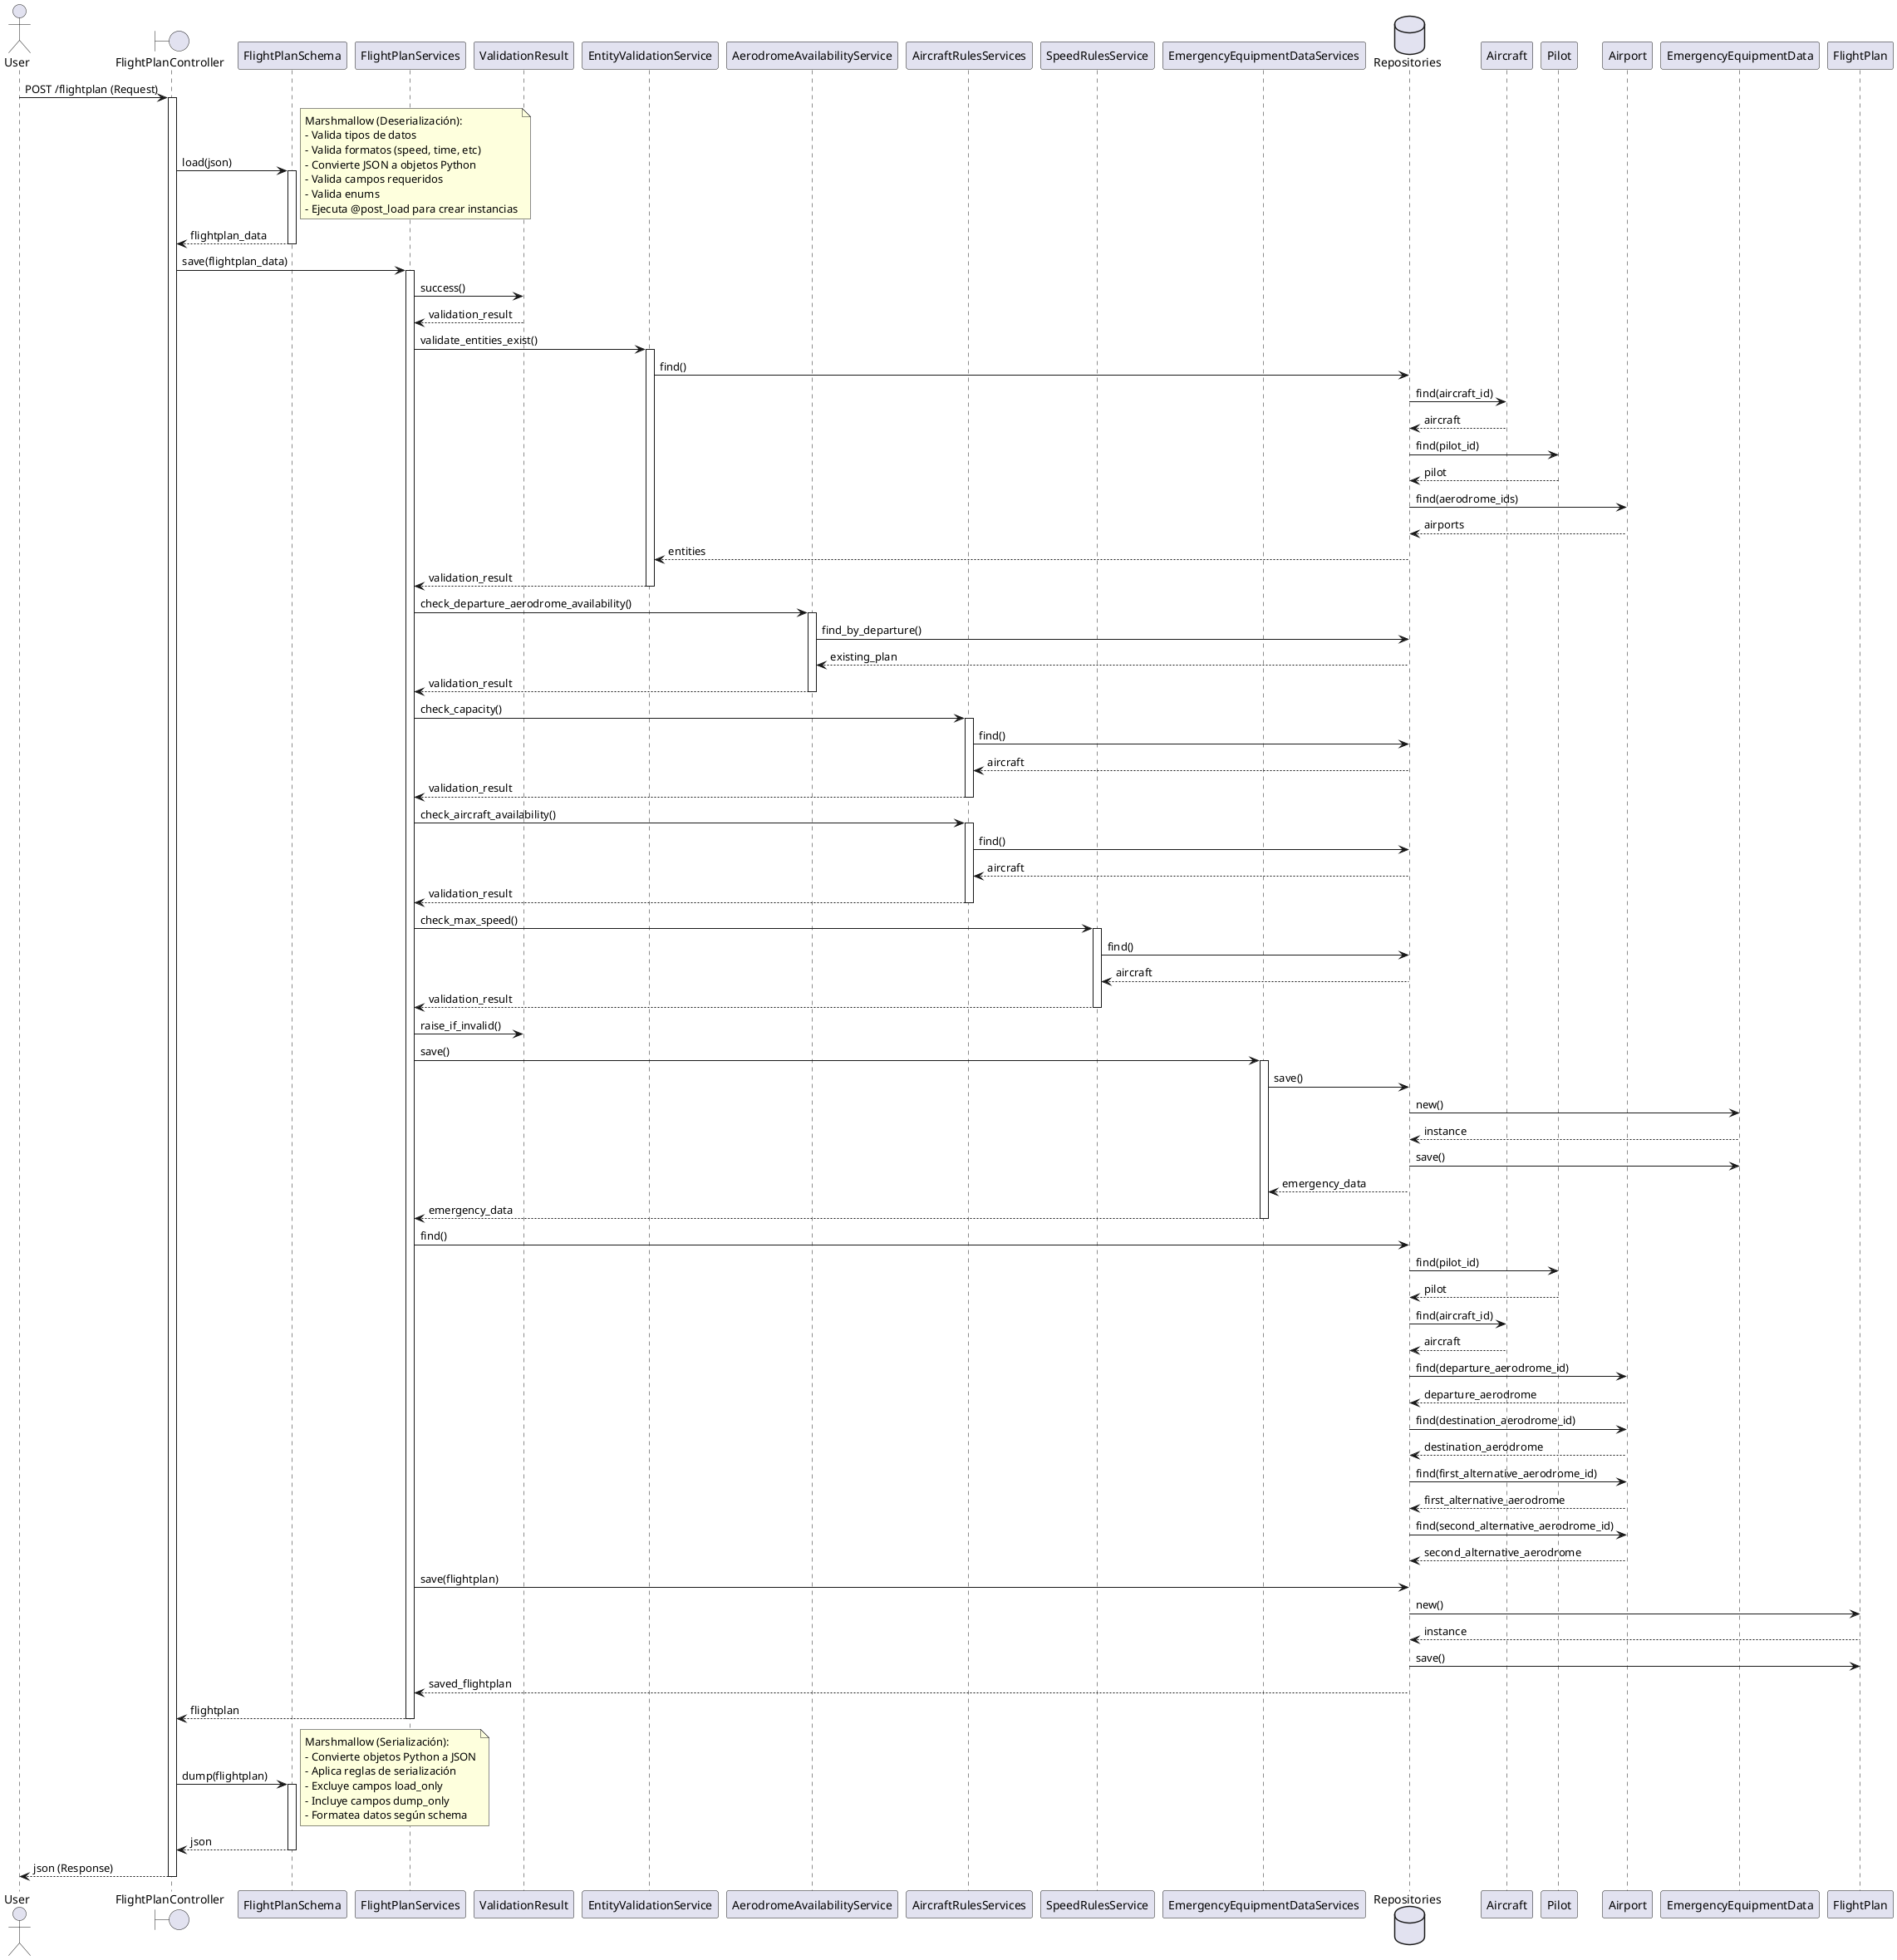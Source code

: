 @startuml secuencia

actor User
boundary FlightPlanController
participant FlightPlanSchema
participant FlightPlanServices
participant ValidationResult
participant EntityValidationService
participant AerodromeAvailabilityService
participant AircraftRulesServices
participant SpeedRulesService
participant EmergencyEquipmentDataServices
database Repositories
participant Aircraft
participant Pilot
participant Airport
participant EmergencyEquipmentData
participant FlightPlan

User -> FlightPlanController: POST /flightplan (Request)
activate FlightPlanController

FlightPlanController -> FlightPlanSchema: load(json)
activate FlightPlanSchema
note right
  Marshmallow (Deserialización):
  - Valida tipos de datos
  - Valida formatos (speed, time, etc)
  - Convierte JSON a objetos Python
  - Valida campos requeridos
  - Valida enums
  - Ejecuta @post_load para crear instancias
end note
FlightPlanController <-- FlightPlanSchema: flightplan_data
deactivate FlightPlanSchema

FlightPlanController -> FlightPlanServices: save(flightplan_data)
activate FlightPlanServices

' Validaciones
FlightPlanServices -> ValidationResult: success()
FlightPlanServices <-- ValidationResult: validation_result

FlightPlanServices -> EntityValidationService: validate_entities_exist()
activate EntityValidationService
EntityValidationService -> Repositories: find()
Repositories -> Aircraft: find(aircraft_id)
Repositories <-- Aircraft: aircraft
Repositories -> Pilot: find(pilot_id)
Repositories <-- Pilot: pilot
Repositories -> Airport: find(aerodrome_ids)
Repositories <-- Airport: airports
EntityValidationService <-- Repositories: entities
FlightPlanServices <-- EntityValidationService: validation_result
deactivate EntityValidationService

FlightPlanServices -> AerodromeAvailabilityService: check_departure_aerodrome_availability()
activate AerodromeAvailabilityService
AerodromeAvailabilityService -> Repositories: find_by_departure()
AerodromeAvailabilityService <-- Repositories: existing_plan
FlightPlanServices <-- AerodromeAvailabilityService: validation_result
deactivate AerodromeAvailabilityService

FlightPlanServices -> AircraftRulesServices: check_capacity()
activate AircraftRulesServices
AircraftRulesServices -> Repositories: find()
AircraftRulesServices <-- Repositories: aircraft
FlightPlanServices <-- AircraftRulesServices: validation_result
deactivate AircraftRulesServices

FlightPlanServices -> AircraftRulesServices: check_aircraft_availability()
activate AircraftRulesServices
AircraftRulesServices -> Repositories: find()
AircraftRulesServices <-- Repositories: aircraft
FlightPlanServices <-- AircraftRulesServices: validation_result
deactivate AircraftRulesServices

FlightPlanServices -> SpeedRulesService: check_max_speed()
activate SpeedRulesService
SpeedRulesService -> Repositories: find()
SpeedRulesService <-- Repositories: aircraft
FlightPlanServices <-- SpeedRulesService: validation_result
deactivate SpeedRulesService

' Validación final
FlightPlanServices -> ValidationResult: raise_if_invalid()

' Creación de entidades relacionadas
FlightPlanServices -> EmergencyEquipmentDataServices: save()
activate EmergencyEquipmentDataServices
EmergencyEquipmentDataServices -> Repositories: save()
Repositories -> EmergencyEquipmentData: new()
Repositories <-- EmergencyEquipmentData: instance
Repositories -> EmergencyEquipmentData: save()
EmergencyEquipmentDataServices <-- Repositories: emergency_data
FlightPlanServices <-- EmergencyEquipmentDataServices: emergency_data
deactivate EmergencyEquipmentDataServices

' Obtención de entidades relacionadas
FlightPlanServices -> Repositories: find()
Repositories -> Pilot: find(pilot_id)
Repositories <-- Pilot: pilot
Repositories -> Aircraft: find(aircraft_id)
Repositories <-- Aircraft: aircraft
Repositories -> Airport: find(departure_aerodrome_id)
Repositories <-- Airport: departure_aerodrome
Repositories -> Airport: find(destination_aerodrome_id)
Repositories <-- Airport: destination_aerodrome
Repositories -> Airport: find(first_alternative_aerodrome_id)
Repositories <-- Airport: first_alternative_aerodrome
Repositories -> Airport: find(second_alternative_aerodrome_id)
Repositories <-- Airport: second_alternative_aerodrome

' Guardado final
FlightPlanServices -> Repositories: save(flightplan)
Repositories -> FlightPlan: new()
Repositories <-- FlightPlan: instance
Repositories -> FlightPlan: save()
FlightPlanServices <-- Repositories: saved_flightplan

FlightPlanController <-- FlightPlanServices: flightplan
deactivate FlightPlanServices

FlightPlanController -> FlightPlanSchema: dump(flightplan)
activate FlightPlanSchema
note right
  Marshmallow (Serialización):
  - Convierte objetos Python a JSON
  - Aplica reglas de serialización
  - Excluye campos load_only
  - Incluye campos dump_only
  - Formatea datos según schema
end note
FlightPlanController <-- FlightPlanSchema: json
deactivate FlightPlanSchema

User <-- FlightPlanController: json (Response)
deactivate FlightPlanController

@enduml